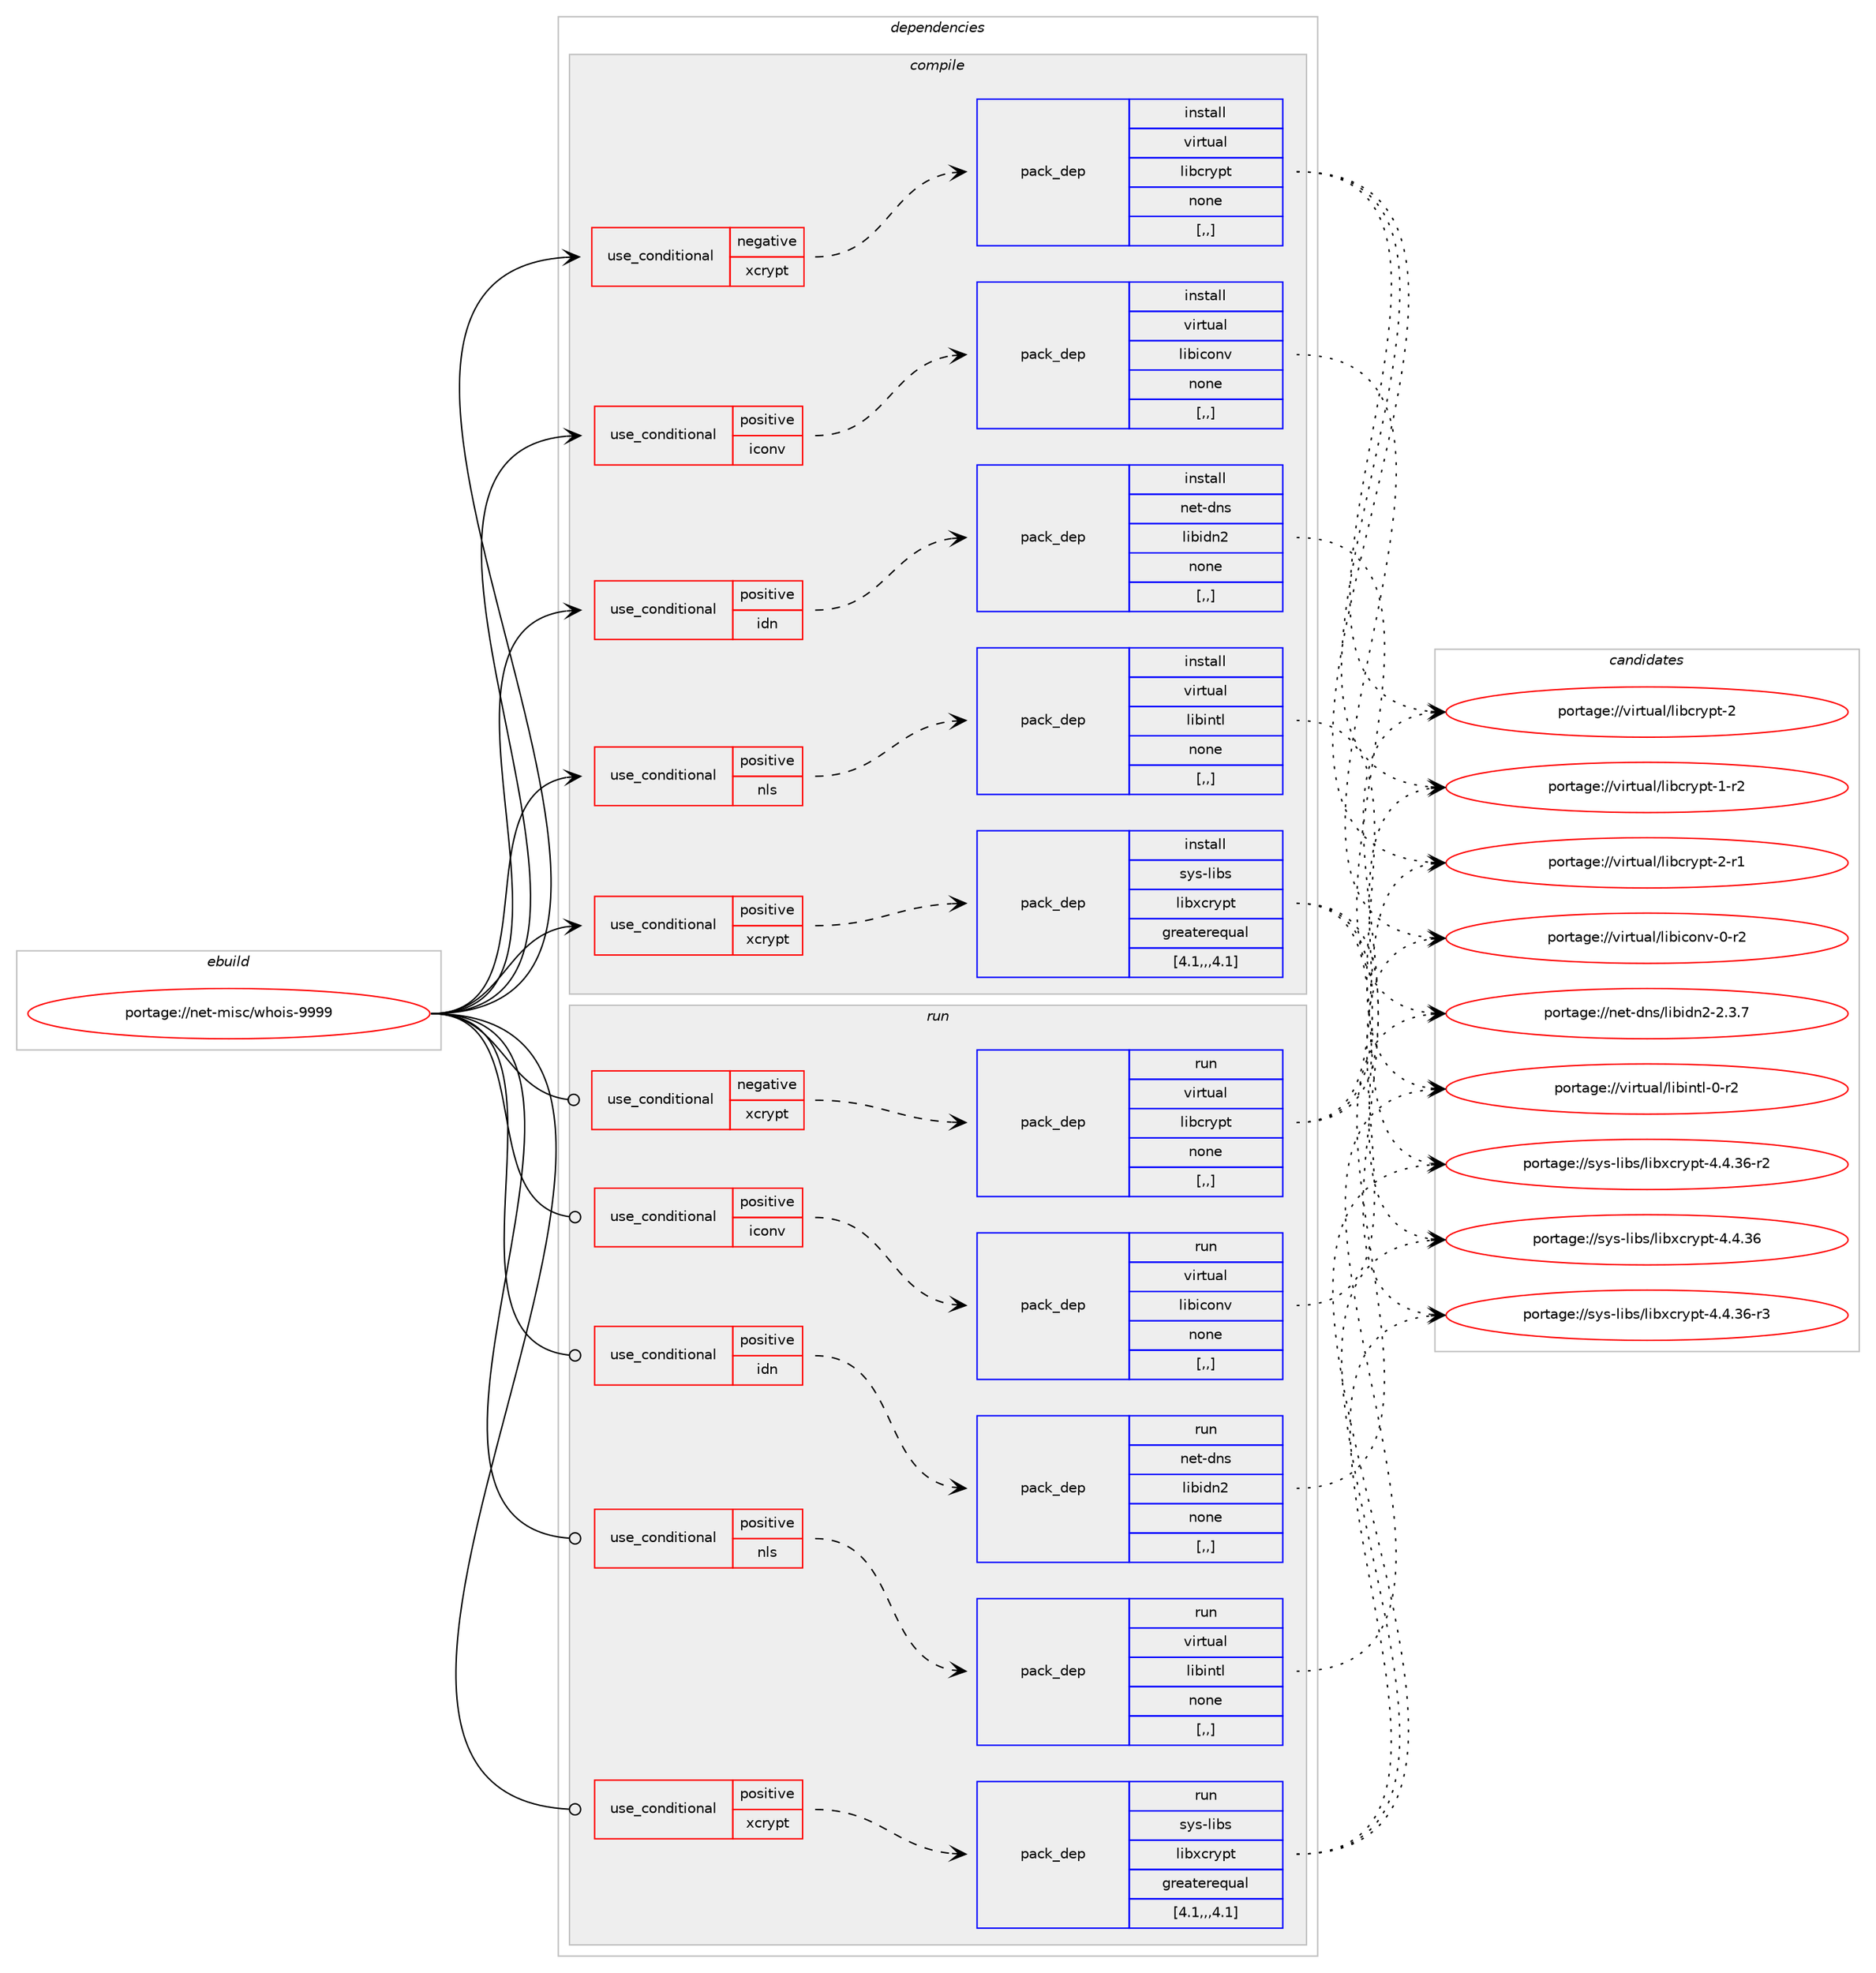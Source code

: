 digraph prolog {

# *************
# Graph options
# *************

newrank=true;
concentrate=true;
compound=true;
graph [rankdir=LR,fontname=Helvetica,fontsize=10,ranksep=1.5];#, ranksep=2.5, nodesep=0.2];
edge  [arrowhead=vee];
node  [fontname=Helvetica,fontsize=10];

# **********
# The ebuild
# **********

subgraph cluster_leftcol {
color=gray;
label=<<i>ebuild</i>>;
id [label="portage://net-misc/whois-9999", color=red, width=4, href="../net-misc/whois-9999.svg"];
}

# ****************
# The dependencies
# ****************

subgraph cluster_midcol {
color=gray;
label=<<i>dependencies</i>>;
subgraph cluster_compile {
fillcolor="#eeeeee";
style=filled;
label=<<i>compile</i>>;
subgraph cond99049 {
dependency375927 [label=<<TABLE BORDER="0" CELLBORDER="1" CELLSPACING="0" CELLPADDING="4"><TR><TD ROWSPAN="3" CELLPADDING="10">use_conditional</TD></TR><TR><TD>negative</TD></TR><TR><TD>xcrypt</TD></TR></TABLE>>, shape=none, color=red];
subgraph pack274141 {
dependency375928 [label=<<TABLE BORDER="0" CELLBORDER="1" CELLSPACING="0" CELLPADDING="4" WIDTH="220"><TR><TD ROWSPAN="6" CELLPADDING="30">pack_dep</TD></TR><TR><TD WIDTH="110">install</TD></TR><TR><TD>virtual</TD></TR><TR><TD>libcrypt</TD></TR><TR><TD>none</TD></TR><TR><TD>[,,]</TD></TR></TABLE>>, shape=none, color=blue];
}
dependency375927:e -> dependency375928:w [weight=20,style="dashed",arrowhead="vee"];
}
id:e -> dependency375927:w [weight=20,style="solid",arrowhead="vee"];
subgraph cond99050 {
dependency375929 [label=<<TABLE BORDER="0" CELLBORDER="1" CELLSPACING="0" CELLPADDING="4"><TR><TD ROWSPAN="3" CELLPADDING="10">use_conditional</TD></TR><TR><TD>positive</TD></TR><TR><TD>iconv</TD></TR></TABLE>>, shape=none, color=red];
subgraph pack274142 {
dependency375930 [label=<<TABLE BORDER="0" CELLBORDER="1" CELLSPACING="0" CELLPADDING="4" WIDTH="220"><TR><TD ROWSPAN="6" CELLPADDING="30">pack_dep</TD></TR><TR><TD WIDTH="110">install</TD></TR><TR><TD>virtual</TD></TR><TR><TD>libiconv</TD></TR><TR><TD>none</TD></TR><TR><TD>[,,]</TD></TR></TABLE>>, shape=none, color=blue];
}
dependency375929:e -> dependency375930:w [weight=20,style="dashed",arrowhead="vee"];
}
id:e -> dependency375929:w [weight=20,style="solid",arrowhead="vee"];
subgraph cond99051 {
dependency375931 [label=<<TABLE BORDER="0" CELLBORDER="1" CELLSPACING="0" CELLPADDING="4"><TR><TD ROWSPAN="3" CELLPADDING="10">use_conditional</TD></TR><TR><TD>positive</TD></TR><TR><TD>idn</TD></TR></TABLE>>, shape=none, color=red];
subgraph pack274143 {
dependency375932 [label=<<TABLE BORDER="0" CELLBORDER="1" CELLSPACING="0" CELLPADDING="4" WIDTH="220"><TR><TD ROWSPAN="6" CELLPADDING="30">pack_dep</TD></TR><TR><TD WIDTH="110">install</TD></TR><TR><TD>net-dns</TD></TR><TR><TD>libidn2</TD></TR><TR><TD>none</TD></TR><TR><TD>[,,]</TD></TR></TABLE>>, shape=none, color=blue];
}
dependency375931:e -> dependency375932:w [weight=20,style="dashed",arrowhead="vee"];
}
id:e -> dependency375931:w [weight=20,style="solid",arrowhead="vee"];
subgraph cond99052 {
dependency375933 [label=<<TABLE BORDER="0" CELLBORDER="1" CELLSPACING="0" CELLPADDING="4"><TR><TD ROWSPAN="3" CELLPADDING="10">use_conditional</TD></TR><TR><TD>positive</TD></TR><TR><TD>nls</TD></TR></TABLE>>, shape=none, color=red];
subgraph pack274144 {
dependency375934 [label=<<TABLE BORDER="0" CELLBORDER="1" CELLSPACING="0" CELLPADDING="4" WIDTH="220"><TR><TD ROWSPAN="6" CELLPADDING="30">pack_dep</TD></TR><TR><TD WIDTH="110">install</TD></TR><TR><TD>virtual</TD></TR><TR><TD>libintl</TD></TR><TR><TD>none</TD></TR><TR><TD>[,,]</TD></TR></TABLE>>, shape=none, color=blue];
}
dependency375933:e -> dependency375934:w [weight=20,style="dashed",arrowhead="vee"];
}
id:e -> dependency375933:w [weight=20,style="solid",arrowhead="vee"];
subgraph cond99053 {
dependency375935 [label=<<TABLE BORDER="0" CELLBORDER="1" CELLSPACING="0" CELLPADDING="4"><TR><TD ROWSPAN="3" CELLPADDING="10">use_conditional</TD></TR><TR><TD>positive</TD></TR><TR><TD>xcrypt</TD></TR></TABLE>>, shape=none, color=red];
subgraph pack274145 {
dependency375936 [label=<<TABLE BORDER="0" CELLBORDER="1" CELLSPACING="0" CELLPADDING="4" WIDTH="220"><TR><TD ROWSPAN="6" CELLPADDING="30">pack_dep</TD></TR><TR><TD WIDTH="110">install</TD></TR><TR><TD>sys-libs</TD></TR><TR><TD>libxcrypt</TD></TR><TR><TD>greaterequal</TD></TR><TR><TD>[4.1,,,4.1]</TD></TR></TABLE>>, shape=none, color=blue];
}
dependency375935:e -> dependency375936:w [weight=20,style="dashed",arrowhead="vee"];
}
id:e -> dependency375935:w [weight=20,style="solid",arrowhead="vee"];
}
subgraph cluster_compileandrun {
fillcolor="#eeeeee";
style=filled;
label=<<i>compile and run</i>>;
}
subgraph cluster_run {
fillcolor="#eeeeee";
style=filled;
label=<<i>run</i>>;
subgraph cond99054 {
dependency375937 [label=<<TABLE BORDER="0" CELLBORDER="1" CELLSPACING="0" CELLPADDING="4"><TR><TD ROWSPAN="3" CELLPADDING="10">use_conditional</TD></TR><TR><TD>negative</TD></TR><TR><TD>xcrypt</TD></TR></TABLE>>, shape=none, color=red];
subgraph pack274146 {
dependency375938 [label=<<TABLE BORDER="0" CELLBORDER="1" CELLSPACING="0" CELLPADDING="4" WIDTH="220"><TR><TD ROWSPAN="6" CELLPADDING="30">pack_dep</TD></TR><TR><TD WIDTH="110">run</TD></TR><TR><TD>virtual</TD></TR><TR><TD>libcrypt</TD></TR><TR><TD>none</TD></TR><TR><TD>[,,]</TD></TR></TABLE>>, shape=none, color=blue];
}
dependency375937:e -> dependency375938:w [weight=20,style="dashed",arrowhead="vee"];
}
id:e -> dependency375937:w [weight=20,style="solid",arrowhead="odot"];
subgraph cond99055 {
dependency375939 [label=<<TABLE BORDER="0" CELLBORDER="1" CELLSPACING="0" CELLPADDING="4"><TR><TD ROWSPAN="3" CELLPADDING="10">use_conditional</TD></TR><TR><TD>positive</TD></TR><TR><TD>iconv</TD></TR></TABLE>>, shape=none, color=red];
subgraph pack274147 {
dependency375940 [label=<<TABLE BORDER="0" CELLBORDER="1" CELLSPACING="0" CELLPADDING="4" WIDTH="220"><TR><TD ROWSPAN="6" CELLPADDING="30">pack_dep</TD></TR><TR><TD WIDTH="110">run</TD></TR><TR><TD>virtual</TD></TR><TR><TD>libiconv</TD></TR><TR><TD>none</TD></TR><TR><TD>[,,]</TD></TR></TABLE>>, shape=none, color=blue];
}
dependency375939:e -> dependency375940:w [weight=20,style="dashed",arrowhead="vee"];
}
id:e -> dependency375939:w [weight=20,style="solid",arrowhead="odot"];
subgraph cond99056 {
dependency375941 [label=<<TABLE BORDER="0" CELLBORDER="1" CELLSPACING="0" CELLPADDING="4"><TR><TD ROWSPAN="3" CELLPADDING="10">use_conditional</TD></TR><TR><TD>positive</TD></TR><TR><TD>idn</TD></TR></TABLE>>, shape=none, color=red];
subgraph pack274148 {
dependency375942 [label=<<TABLE BORDER="0" CELLBORDER="1" CELLSPACING="0" CELLPADDING="4" WIDTH="220"><TR><TD ROWSPAN="6" CELLPADDING="30">pack_dep</TD></TR><TR><TD WIDTH="110">run</TD></TR><TR><TD>net-dns</TD></TR><TR><TD>libidn2</TD></TR><TR><TD>none</TD></TR><TR><TD>[,,]</TD></TR></TABLE>>, shape=none, color=blue];
}
dependency375941:e -> dependency375942:w [weight=20,style="dashed",arrowhead="vee"];
}
id:e -> dependency375941:w [weight=20,style="solid",arrowhead="odot"];
subgraph cond99057 {
dependency375943 [label=<<TABLE BORDER="0" CELLBORDER="1" CELLSPACING="0" CELLPADDING="4"><TR><TD ROWSPAN="3" CELLPADDING="10">use_conditional</TD></TR><TR><TD>positive</TD></TR><TR><TD>nls</TD></TR></TABLE>>, shape=none, color=red];
subgraph pack274149 {
dependency375944 [label=<<TABLE BORDER="0" CELLBORDER="1" CELLSPACING="0" CELLPADDING="4" WIDTH="220"><TR><TD ROWSPAN="6" CELLPADDING="30">pack_dep</TD></TR><TR><TD WIDTH="110">run</TD></TR><TR><TD>virtual</TD></TR><TR><TD>libintl</TD></TR><TR><TD>none</TD></TR><TR><TD>[,,]</TD></TR></TABLE>>, shape=none, color=blue];
}
dependency375943:e -> dependency375944:w [weight=20,style="dashed",arrowhead="vee"];
}
id:e -> dependency375943:w [weight=20,style="solid",arrowhead="odot"];
subgraph cond99058 {
dependency375945 [label=<<TABLE BORDER="0" CELLBORDER="1" CELLSPACING="0" CELLPADDING="4"><TR><TD ROWSPAN="3" CELLPADDING="10">use_conditional</TD></TR><TR><TD>positive</TD></TR><TR><TD>xcrypt</TD></TR></TABLE>>, shape=none, color=red];
subgraph pack274150 {
dependency375946 [label=<<TABLE BORDER="0" CELLBORDER="1" CELLSPACING="0" CELLPADDING="4" WIDTH="220"><TR><TD ROWSPAN="6" CELLPADDING="30">pack_dep</TD></TR><TR><TD WIDTH="110">run</TD></TR><TR><TD>sys-libs</TD></TR><TR><TD>libxcrypt</TD></TR><TR><TD>greaterequal</TD></TR><TR><TD>[4.1,,,4.1]</TD></TR></TABLE>>, shape=none, color=blue];
}
dependency375945:e -> dependency375946:w [weight=20,style="dashed",arrowhead="vee"];
}
id:e -> dependency375945:w [weight=20,style="solid",arrowhead="odot"];
}
}

# **************
# The candidates
# **************

subgraph cluster_choices {
rank=same;
color=gray;
label=<<i>candidates</i>>;

subgraph choice274141 {
color=black;
nodesep=1;
choice1181051141161179710847108105989911412111211645504511449 [label="portage://virtual/libcrypt-2-r1", color=red, width=4,href="../virtual/libcrypt-2-r1.svg"];
choice118105114116117971084710810598991141211121164550 [label="portage://virtual/libcrypt-2", color=red, width=4,href="../virtual/libcrypt-2.svg"];
choice1181051141161179710847108105989911412111211645494511450 [label="portage://virtual/libcrypt-1-r2", color=red, width=4,href="../virtual/libcrypt-1-r2.svg"];
dependency375928:e -> choice1181051141161179710847108105989911412111211645504511449:w [style=dotted,weight="100"];
dependency375928:e -> choice118105114116117971084710810598991141211121164550:w [style=dotted,weight="100"];
dependency375928:e -> choice1181051141161179710847108105989911412111211645494511450:w [style=dotted,weight="100"];
}
subgraph choice274142 {
color=black;
nodesep=1;
choice1181051141161179710847108105981059911111011845484511450 [label="portage://virtual/libiconv-0-r2", color=red, width=4,href="../virtual/libiconv-0-r2.svg"];
dependency375930:e -> choice1181051141161179710847108105981059911111011845484511450:w [style=dotted,weight="100"];
}
subgraph choice274143 {
color=black;
nodesep=1;
choice11010111645100110115471081059810510011050455046514655 [label="portage://net-dns/libidn2-2.3.7", color=red, width=4,href="../net-dns/libidn2-2.3.7.svg"];
dependency375932:e -> choice11010111645100110115471081059810510011050455046514655:w [style=dotted,weight="100"];
}
subgraph choice274144 {
color=black;
nodesep=1;
choice11810511411611797108471081059810511011610845484511450 [label="portage://virtual/libintl-0-r2", color=red, width=4,href="../virtual/libintl-0-r2.svg"];
dependency375934:e -> choice11810511411611797108471081059810511011610845484511450:w [style=dotted,weight="100"];
}
subgraph choice274145 {
color=black;
nodesep=1;
choice1151211154510810598115471081059812099114121112116455246524651544511451 [label="portage://sys-libs/libxcrypt-4.4.36-r3", color=red, width=4,href="../sys-libs/libxcrypt-4.4.36-r3.svg"];
choice1151211154510810598115471081059812099114121112116455246524651544511450 [label="portage://sys-libs/libxcrypt-4.4.36-r2", color=red, width=4,href="../sys-libs/libxcrypt-4.4.36-r2.svg"];
choice115121115451081059811547108105981209911412111211645524652465154 [label="portage://sys-libs/libxcrypt-4.4.36", color=red, width=4,href="../sys-libs/libxcrypt-4.4.36.svg"];
dependency375936:e -> choice1151211154510810598115471081059812099114121112116455246524651544511451:w [style=dotted,weight="100"];
dependency375936:e -> choice1151211154510810598115471081059812099114121112116455246524651544511450:w [style=dotted,weight="100"];
dependency375936:e -> choice115121115451081059811547108105981209911412111211645524652465154:w [style=dotted,weight="100"];
}
subgraph choice274146 {
color=black;
nodesep=1;
choice1181051141161179710847108105989911412111211645504511449 [label="portage://virtual/libcrypt-2-r1", color=red, width=4,href="../virtual/libcrypt-2-r1.svg"];
choice118105114116117971084710810598991141211121164550 [label="portage://virtual/libcrypt-2", color=red, width=4,href="../virtual/libcrypt-2.svg"];
choice1181051141161179710847108105989911412111211645494511450 [label="portage://virtual/libcrypt-1-r2", color=red, width=4,href="../virtual/libcrypt-1-r2.svg"];
dependency375938:e -> choice1181051141161179710847108105989911412111211645504511449:w [style=dotted,weight="100"];
dependency375938:e -> choice118105114116117971084710810598991141211121164550:w [style=dotted,weight="100"];
dependency375938:e -> choice1181051141161179710847108105989911412111211645494511450:w [style=dotted,weight="100"];
}
subgraph choice274147 {
color=black;
nodesep=1;
choice1181051141161179710847108105981059911111011845484511450 [label="portage://virtual/libiconv-0-r2", color=red, width=4,href="../virtual/libiconv-0-r2.svg"];
dependency375940:e -> choice1181051141161179710847108105981059911111011845484511450:w [style=dotted,weight="100"];
}
subgraph choice274148 {
color=black;
nodesep=1;
choice11010111645100110115471081059810510011050455046514655 [label="portage://net-dns/libidn2-2.3.7", color=red, width=4,href="../net-dns/libidn2-2.3.7.svg"];
dependency375942:e -> choice11010111645100110115471081059810510011050455046514655:w [style=dotted,weight="100"];
}
subgraph choice274149 {
color=black;
nodesep=1;
choice11810511411611797108471081059810511011610845484511450 [label="portage://virtual/libintl-0-r2", color=red, width=4,href="../virtual/libintl-0-r2.svg"];
dependency375944:e -> choice11810511411611797108471081059810511011610845484511450:w [style=dotted,weight="100"];
}
subgraph choice274150 {
color=black;
nodesep=1;
choice1151211154510810598115471081059812099114121112116455246524651544511451 [label="portage://sys-libs/libxcrypt-4.4.36-r3", color=red, width=4,href="../sys-libs/libxcrypt-4.4.36-r3.svg"];
choice1151211154510810598115471081059812099114121112116455246524651544511450 [label="portage://sys-libs/libxcrypt-4.4.36-r2", color=red, width=4,href="../sys-libs/libxcrypt-4.4.36-r2.svg"];
choice115121115451081059811547108105981209911412111211645524652465154 [label="portage://sys-libs/libxcrypt-4.4.36", color=red, width=4,href="../sys-libs/libxcrypt-4.4.36.svg"];
dependency375946:e -> choice1151211154510810598115471081059812099114121112116455246524651544511451:w [style=dotted,weight="100"];
dependency375946:e -> choice1151211154510810598115471081059812099114121112116455246524651544511450:w [style=dotted,weight="100"];
dependency375946:e -> choice115121115451081059811547108105981209911412111211645524652465154:w [style=dotted,weight="100"];
}
}

}
